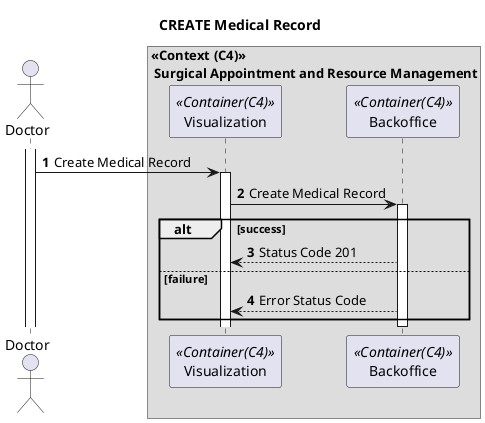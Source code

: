 @startuml


autonumber

actor "Doctor" as doc

title "CREATE Medical Record"

box "<<Context (C4)>>\n Surgical Appointment and Resource Management"
participant Visualization as ui <<Container(C4)>>
participant Backoffice as bo <<Container(C4)>>


activate doc

doc -> ui : Create Medical Record

activate ui

ui -> bo : Create Medical Record

activate bo


alt success

bo --> ui : Status Code 201

else failure

bo --> ui:  Error Status Code

end

deactivate bo







@enduml